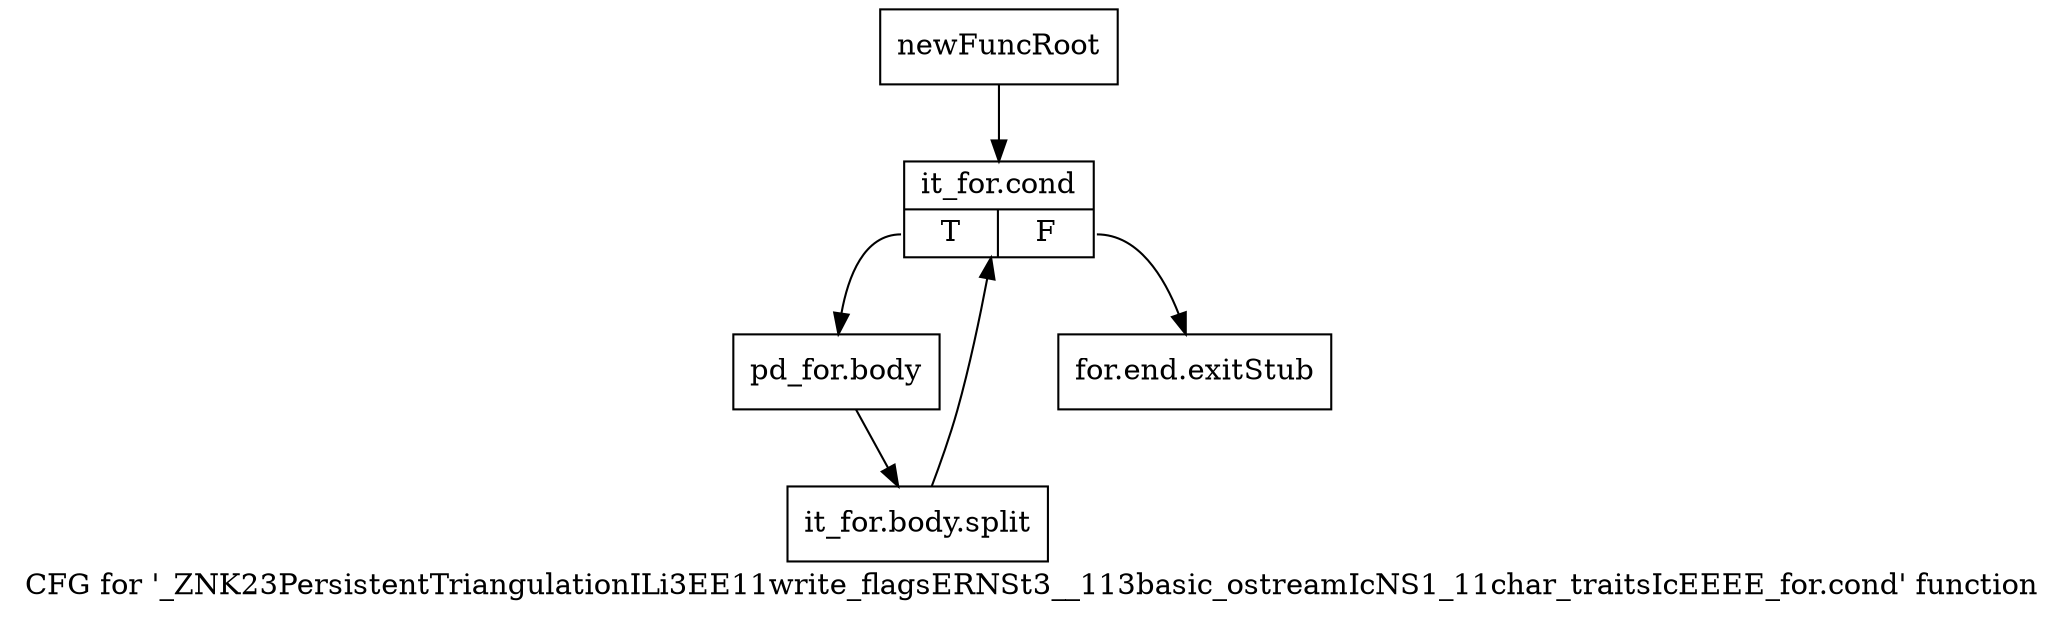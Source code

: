 digraph "CFG for '_ZNK23PersistentTriangulationILi3EE11write_flagsERNSt3__113basic_ostreamIcNS1_11char_traitsIcEEEE_for.cond' function" {
	label="CFG for '_ZNK23PersistentTriangulationILi3EE11write_flagsERNSt3__113basic_ostreamIcNS1_11char_traitsIcEEEE_for.cond' function";

	Node0x9600000 [shape=record,label="{newFuncRoot}"];
	Node0x9600000 -> Node0x96000a0;
	Node0x9600050 [shape=record,label="{for.end.exitStub}"];
	Node0x96000a0 [shape=record,label="{it_for.cond|{<s0>T|<s1>F}}"];
	Node0x96000a0:s0 -> Node0x96000f0;
	Node0x96000a0:s1 -> Node0x9600050;
	Node0x96000f0 [shape=record,label="{pd_for.body}"];
	Node0x96000f0 -> Node0xab2d5e0;
	Node0xab2d5e0 [shape=record,label="{it_for.body.split}"];
	Node0xab2d5e0 -> Node0x96000a0;
}
